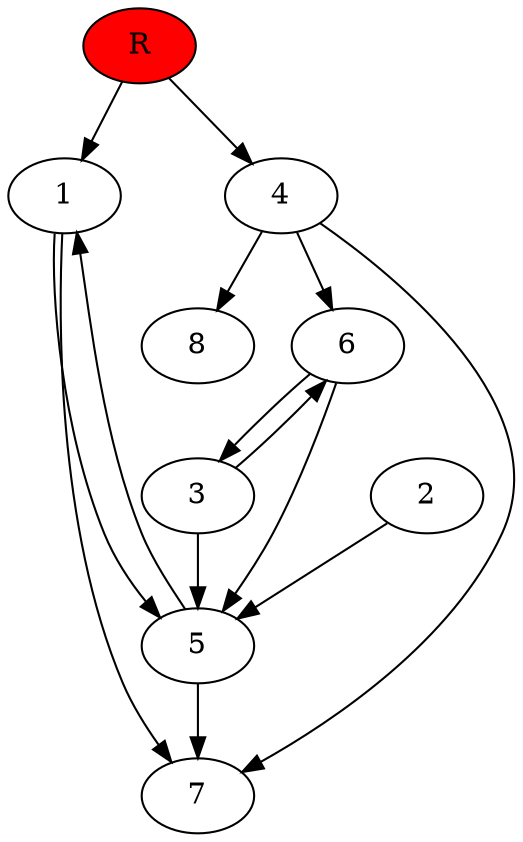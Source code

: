 digraph prb36206 {
	1
	2
	3
	4
	5
	6
	7
	8
	R [fillcolor="#ff0000" style=filled]
	1 -> 5
	1 -> 7
	2 -> 5
	3 -> 5
	3 -> 6
	4 -> 6
	4 -> 7
	4 -> 8
	5 -> 1
	5 -> 7
	6 -> 3
	6 -> 5
	R -> 1
	R -> 4
}
